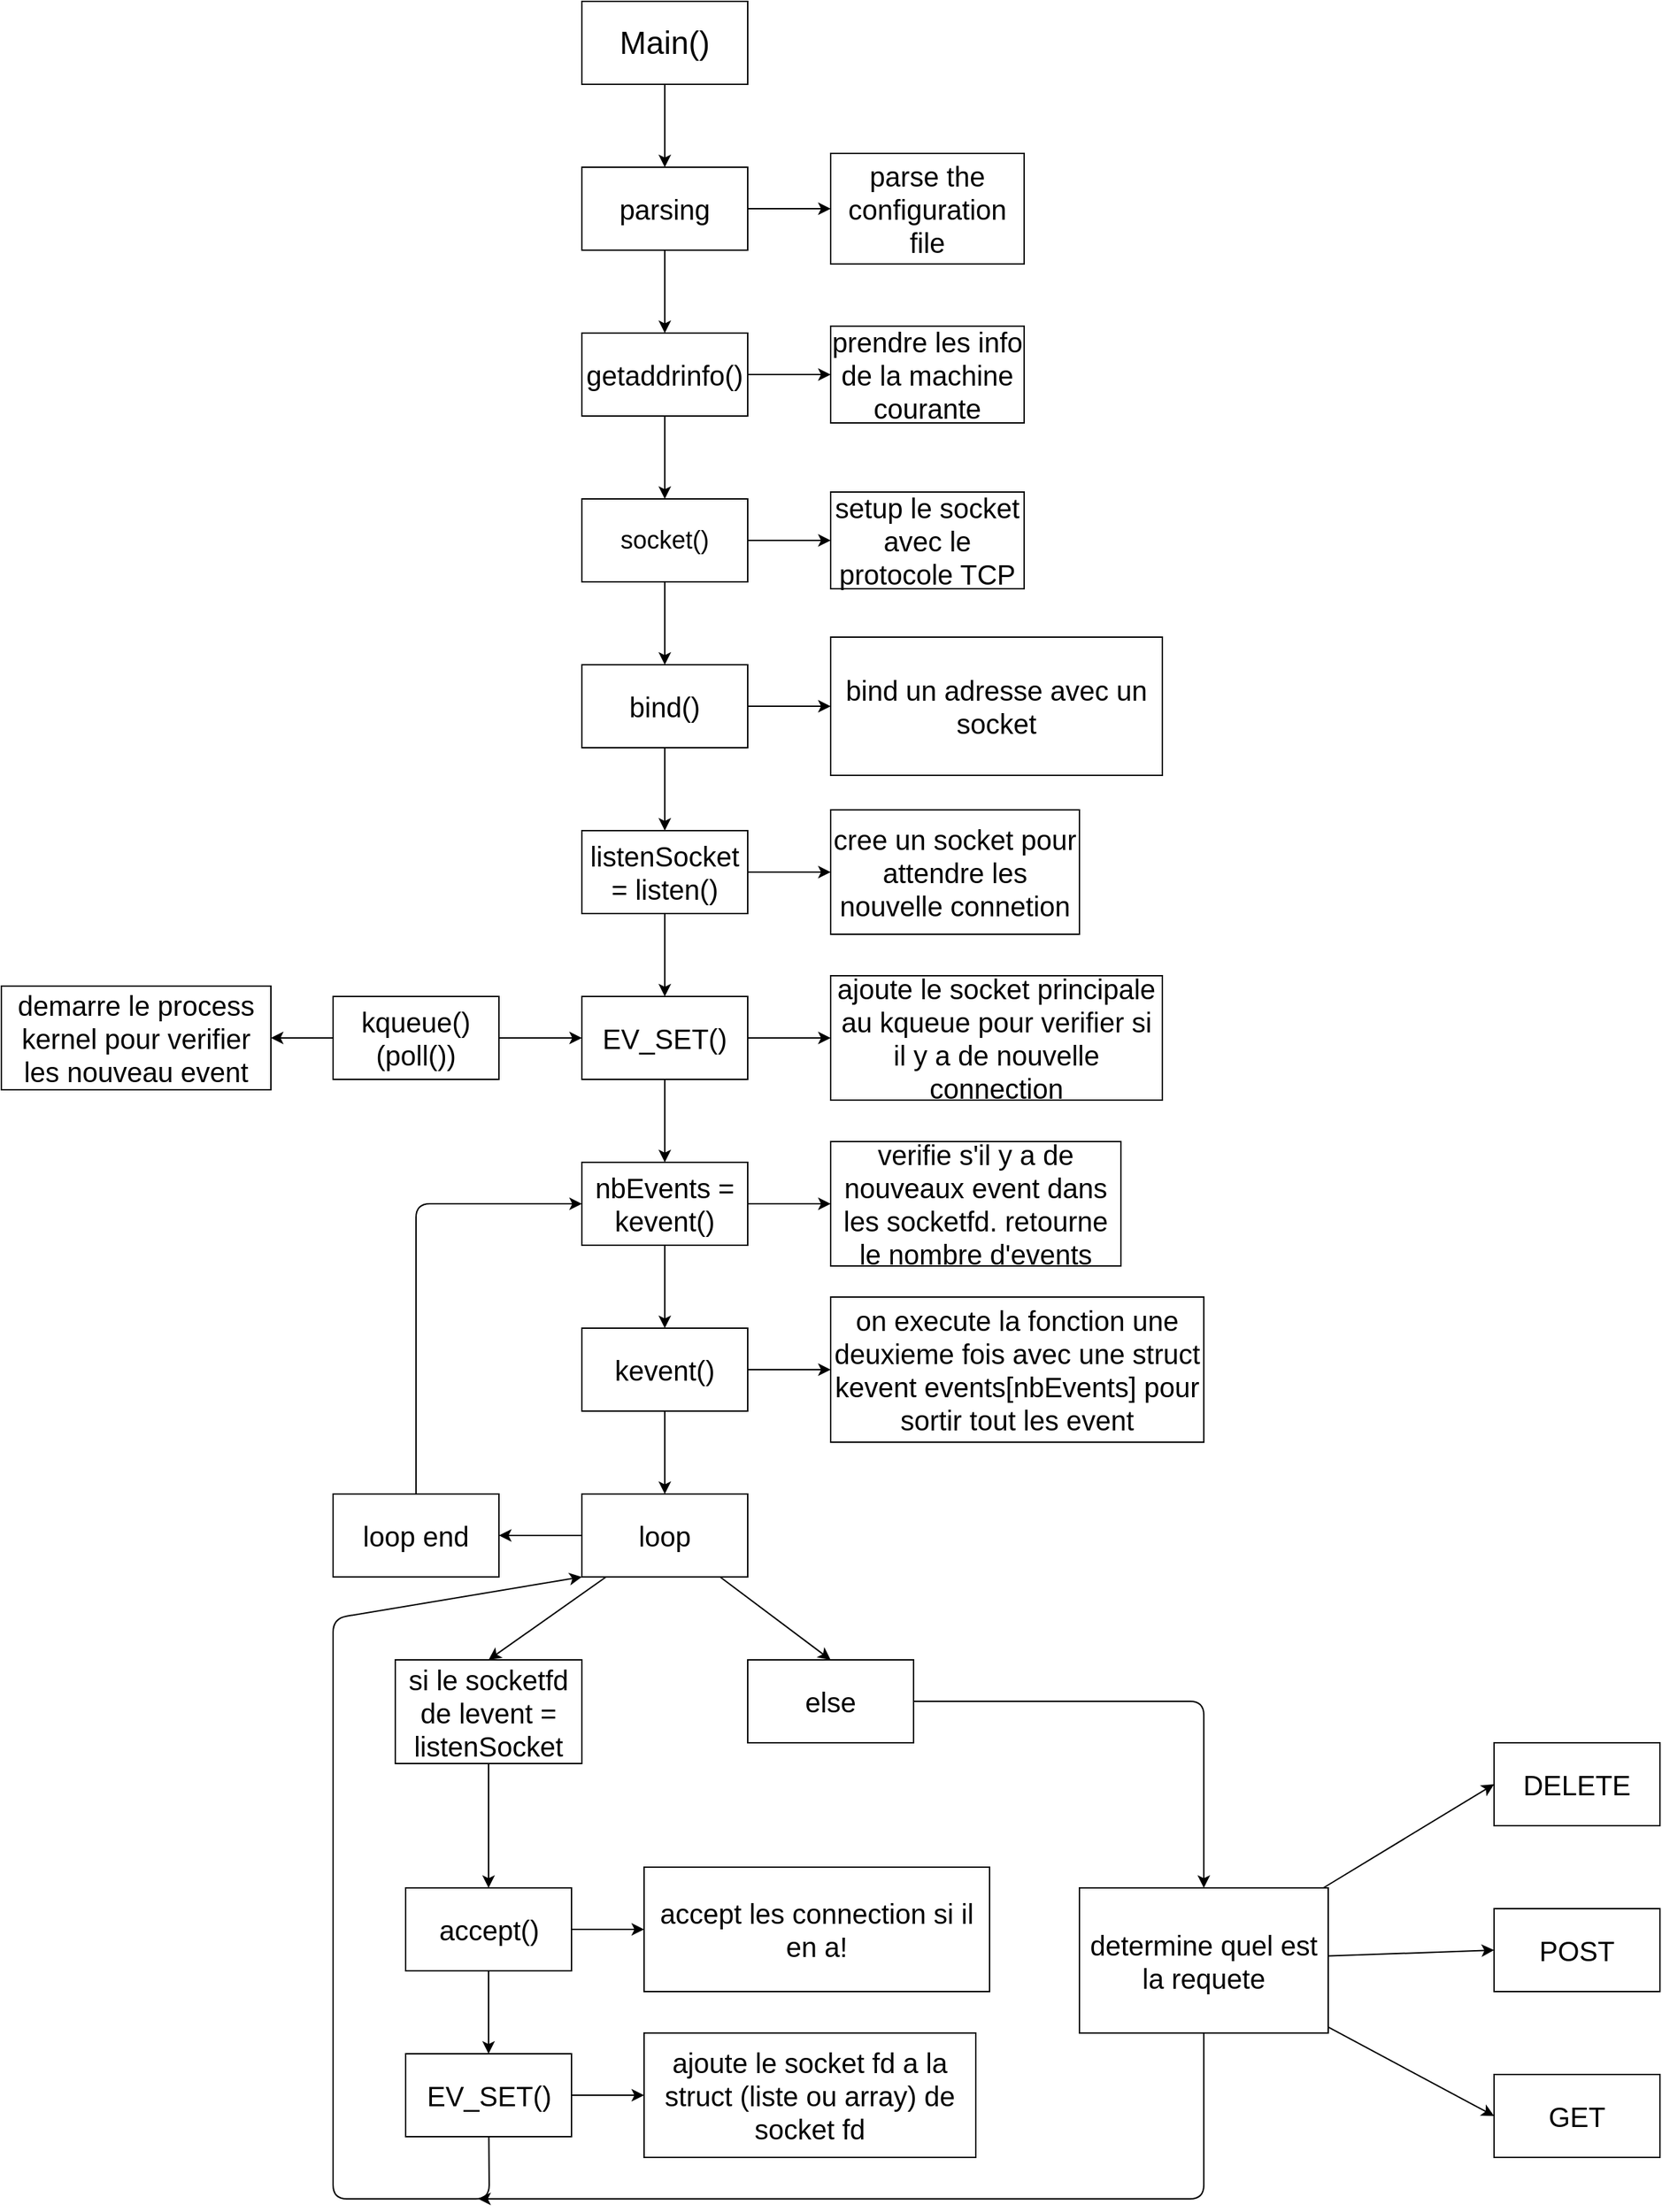 <mxfile>
    <diagram id="mGkCh0MZM_MX9itB6DDW" name="Page-1">
        <mxGraphModel dx="11616" dy="840" grid="1" gridSize="15" guides="1" tooltips="1" connect="1" arrows="1" fold="1" page="1" pageScale="1" pageWidth="10000" pageHeight="10000" math="0" shadow="0">
            <root>
                <mxCell id="0"/>
                <mxCell id="1" parent="0"/>
                <mxCell id="14" style="edgeStyle=none;html=1;entryX=0.5;entryY=0;entryDx=0;entryDy=0;fontSize=20;" parent="1" source="2" target="13" edge="1">
                    <mxGeometry relative="1" as="geometry"/>
                </mxCell>
                <mxCell id="2" value="&lt;font style=&quot;font-size: 23px;&quot;&gt;Main()&lt;/font&gt;" style="whiteSpace=wrap;html=1;" parent="1" vertex="1">
                    <mxGeometry x="360" y="300" width="120" height="60" as="geometry"/>
                </mxCell>
                <mxCell id="7" style="edgeStyle=none;html=1;entryX=0.5;entryY=0;entryDx=0;entryDy=0;fontSize=18;" parent="1" source="3" target="5" edge="1">
                    <mxGeometry relative="1" as="geometry"/>
                </mxCell>
                <mxCell id="19" style="edgeStyle=none;html=1;entryX=0;entryY=0.5;entryDx=0;entryDy=0;fontSize=20;" parent="1" source="3" target="18" edge="1">
                    <mxGeometry relative="1" as="geometry"/>
                </mxCell>
                <mxCell id="3" value="&lt;font style=&quot;font-size: 20px;&quot;&gt;getaddrinfo()&lt;/font&gt;" style="whiteSpace=wrap;html=1;fontSize=23;" parent="1" vertex="1">
                    <mxGeometry x="360" y="540" width="120" height="60" as="geometry"/>
                </mxCell>
                <mxCell id="10" style="edgeStyle=none;html=1;fontSize=20;" parent="1" source="5" target="9" edge="1">
                    <mxGeometry relative="1" as="geometry"/>
                </mxCell>
                <mxCell id="22" style="edgeStyle=none;html=1;entryX=0;entryY=0.5;entryDx=0;entryDy=0;fontSize=20;" parent="1" source="5" target="21" edge="1">
                    <mxGeometry relative="1" as="geometry"/>
                </mxCell>
                <mxCell id="5" value="socket()" style="whiteSpace=wrap;html=1;fontSize=18;" parent="1" vertex="1">
                    <mxGeometry x="360" y="660" width="120" height="60" as="geometry"/>
                </mxCell>
                <mxCell id="12" style="edgeStyle=none;html=1;fontSize=20;" parent="1" source="9" target="11" edge="1">
                    <mxGeometry relative="1" as="geometry"/>
                </mxCell>
                <mxCell id="24" style="edgeStyle=none;html=1;entryX=0;entryY=0.5;entryDx=0;entryDy=0;fontSize=20;" parent="1" source="9" target="23" edge="1">
                    <mxGeometry relative="1" as="geometry"/>
                </mxCell>
                <mxCell id="9" value="bind()" style="whiteSpace=wrap;html=1;fontSize=20;" parent="1" vertex="1">
                    <mxGeometry x="360" y="780" width="120" height="60" as="geometry"/>
                </mxCell>
                <mxCell id="26" style="edgeStyle=none;html=1;fontSize=20;" parent="1" source="11" target="25" edge="1">
                    <mxGeometry relative="1" as="geometry"/>
                </mxCell>
                <mxCell id="73" style="edgeStyle=none;html=1;fontSize=20;" edge="1" parent="1" source="11" target="64">
                    <mxGeometry relative="1" as="geometry"/>
                </mxCell>
                <mxCell id="11" value="listenSocket = listen()" style="whiteSpace=wrap;html=1;fontSize=20;" parent="1" vertex="1">
                    <mxGeometry x="360" y="900" width="120" height="60" as="geometry"/>
                </mxCell>
                <mxCell id="15" style="edgeStyle=none;html=1;fontSize=20;" parent="1" source="13" target="3" edge="1">
                    <mxGeometry relative="1" as="geometry"/>
                </mxCell>
                <mxCell id="17" style="edgeStyle=none;html=1;fontSize=20;" parent="1" source="13" target="16" edge="1">
                    <mxGeometry relative="1" as="geometry"/>
                </mxCell>
                <mxCell id="13" value="parsing" style="whiteSpace=wrap;html=1;fontSize=20;" parent="1" vertex="1">
                    <mxGeometry x="360" y="420" width="120" height="60" as="geometry"/>
                </mxCell>
                <mxCell id="16" value="parse the configuration file" style="whiteSpace=wrap;html=1;fontSize=20;" parent="1" vertex="1">
                    <mxGeometry x="540" y="410" width="140" height="80" as="geometry"/>
                </mxCell>
                <mxCell id="18" value="prendre les info de la machine courante" style="whiteSpace=wrap;html=1;fontSize=20;" parent="1" vertex="1">
                    <mxGeometry x="540" y="535" width="140" height="70" as="geometry"/>
                </mxCell>
                <mxCell id="21" value="setup le socket avec le protocole TCP" style="whiteSpace=wrap;html=1;fontSize=20;" parent="1" vertex="1">
                    <mxGeometry x="540" y="655" width="140" height="70" as="geometry"/>
                </mxCell>
                <mxCell id="23" value="bind un adresse avec un socket" style="whiteSpace=wrap;html=1;fontSize=20;" parent="1" vertex="1">
                    <mxGeometry x="540" y="760" width="240" height="100" as="geometry"/>
                </mxCell>
                <mxCell id="25" value="cree un socket pour attendre les nouvelle connetion" style="whiteSpace=wrap;html=1;fontSize=20;" parent="1" vertex="1">
                    <mxGeometry x="540" y="885" width="180" height="90" as="geometry"/>
                </mxCell>
                <mxCell id="29" style="edgeStyle=none;html=1;fontSize=20;" parent="1" source="27" target="28" edge="1">
                    <mxGeometry relative="1" as="geometry"/>
                </mxCell>
                <mxCell id="62" style="edgeStyle=none;html=1;entryX=0.5;entryY=0;entryDx=0;entryDy=0;fontSize=20;" edge="1" parent="1" source="27" target="58">
                    <mxGeometry relative="1" as="geometry"/>
                </mxCell>
                <mxCell id="27" value="accept()" style="whiteSpace=wrap;html=1;fontSize=20;" parent="1" vertex="1">
                    <mxGeometry x="232.5" y="1665" width="120" height="60" as="geometry"/>
                </mxCell>
                <mxCell id="28" value="accept les connection si il en a!" style="whiteSpace=wrap;html=1;fontSize=20;" parent="1" vertex="1">
                    <mxGeometry x="405" y="1650" width="250" height="90" as="geometry"/>
                </mxCell>
                <mxCell id="70" style="edgeStyle=none;html=1;entryX=1;entryY=0.5;entryDx=0;entryDy=0;fontSize=20;" edge="1" parent="1" source="31" target="34">
                    <mxGeometry relative="1" as="geometry"/>
                </mxCell>
                <mxCell id="72" style="edgeStyle=none;html=1;entryX=0;entryY=0.5;entryDx=0;entryDy=0;fontSize=20;" edge="1" parent="1" source="31" target="64">
                    <mxGeometry relative="1" as="geometry"/>
                </mxCell>
                <mxCell id="31" value="kqueue()&lt;br&gt;(poll())" style="whiteSpace=wrap;html=1;fontSize=20;" vertex="1" parent="1">
                    <mxGeometry x="180" y="1020" width="120" height="60" as="geometry"/>
                </mxCell>
                <mxCell id="34" value="demarre le process kernel pour verifier les nouveau event" style="whiteSpace=wrap;html=1;fontSize=20;" vertex="1" parent="1">
                    <mxGeometry x="-60" y="1012.5" width="195" height="75" as="geometry"/>
                </mxCell>
                <mxCell id="36" value="GET" style="whiteSpace=wrap;html=1;fontSize=20;" vertex="1" parent="1">
                    <mxGeometry x="1020" y="1800" width="120" height="60" as="geometry"/>
                </mxCell>
                <mxCell id="37" value="POST" style="whiteSpace=wrap;html=1;fontSize=20;" vertex="1" parent="1">
                    <mxGeometry x="1020" y="1680" width="120" height="60" as="geometry"/>
                </mxCell>
                <mxCell id="38" value="DELETE" style="whiteSpace=wrap;html=1;fontSize=20;" vertex="1" parent="1">
                    <mxGeometry x="1020" y="1560" width="120" height="60" as="geometry"/>
                </mxCell>
                <mxCell id="89" style="edgeStyle=none;html=1;entryX=0;entryY=0.5;entryDx=0;entryDy=0;fontSize=20;" edge="1" parent="1" source="43" target="38">
                    <mxGeometry relative="1" as="geometry"/>
                </mxCell>
                <mxCell id="90" style="edgeStyle=none;html=1;entryX=0;entryY=0.5;entryDx=0;entryDy=0;fontSize=20;" edge="1" parent="1" source="43" target="37">
                    <mxGeometry relative="1" as="geometry"/>
                </mxCell>
                <mxCell id="91" style="edgeStyle=none;html=1;entryX=0;entryY=0.5;entryDx=0;entryDy=0;fontSize=20;" edge="1" parent="1" source="43" target="36">
                    <mxGeometry relative="1" as="geometry"/>
                </mxCell>
                <mxCell id="98" style="edgeStyle=none;html=1;fontSize=20;" edge="1" parent="1" source="43">
                    <mxGeometry relative="1" as="geometry">
                        <mxPoint x="285" y="1890" as="targetPoint"/>
                        <Array as="points">
                            <mxPoint x="810" y="1890"/>
                        </Array>
                    </mxGeometry>
                </mxCell>
                <mxCell id="43" value="determine quel est la requete" style="whiteSpace=wrap;html=1;fontSize=20;" vertex="1" parent="1">
                    <mxGeometry x="720" y="1665" width="180" height="105" as="geometry"/>
                </mxCell>
                <mxCell id="61" style="edgeStyle=none;html=1;entryX=0;entryY=0.5;entryDx=0;entryDy=0;fontSize=20;" edge="1" parent="1" source="58" target="60">
                    <mxGeometry relative="1" as="geometry"/>
                </mxCell>
                <mxCell id="87" style="edgeStyle=none;html=1;fontSize=20;entryX=0;entryY=1;entryDx=0;entryDy=0;" edge="1" parent="1" source="58" target="79">
                    <mxGeometry relative="1" as="geometry">
                        <mxPoint x="150" y="1410" as="targetPoint"/>
                        <Array as="points">
                            <mxPoint x="293" y="1890"/>
                            <mxPoint x="180" y="1890"/>
                            <mxPoint x="180" y="1680"/>
                            <mxPoint x="180" y="1470"/>
                        </Array>
                    </mxGeometry>
                </mxCell>
                <mxCell id="58" value="EV_SET()" style="whiteSpace=wrap;html=1;fontSize=20;" vertex="1" parent="1">
                    <mxGeometry x="232.5" y="1785" width="120" height="60" as="geometry"/>
                </mxCell>
                <mxCell id="60" value="ajoute le socket fd a la struct (liste ou array) de socket fd" style="whiteSpace=wrap;html=1;fontSize=20;" vertex="1" parent="1">
                    <mxGeometry x="405" y="1770" width="240" height="90" as="geometry"/>
                </mxCell>
                <mxCell id="63" style="edgeStyle=none;html=1;entryX=0;entryY=0.5;entryDx=0;entryDy=0;fontSize=20;" edge="1" parent="1" source="64" target="65">
                    <mxGeometry relative="1" as="geometry"/>
                </mxCell>
                <mxCell id="68" style="edgeStyle=none;html=1;entryX=0.5;entryY=0;entryDx=0;entryDy=0;fontSize=20;" edge="1" parent="1" source="64" target="67">
                    <mxGeometry relative="1" as="geometry"/>
                </mxCell>
                <mxCell id="64" value="EV_SET()" style="whiteSpace=wrap;html=1;fontSize=20;" vertex="1" parent="1">
                    <mxGeometry x="360" y="1020" width="120" height="60" as="geometry"/>
                </mxCell>
                <mxCell id="65" value="ajoute le socket principale au kqueue pour verifier si il y a de nouvelle connection" style="whiteSpace=wrap;html=1;fontSize=20;" vertex="1" parent="1">
                    <mxGeometry x="540" y="1005" width="240" height="90" as="geometry"/>
                </mxCell>
                <mxCell id="71" style="edgeStyle=none;html=1;entryX=0;entryY=0.5;entryDx=0;entryDy=0;fontSize=20;" edge="1" parent="1" source="67" target="69">
                    <mxGeometry relative="1" as="geometry"/>
                </mxCell>
                <mxCell id="78" style="edgeStyle=none;html=1;entryX=0.5;entryY=0;entryDx=0;entryDy=0;fontSize=20;" edge="1" parent="1" source="67" target="75">
                    <mxGeometry relative="1" as="geometry"/>
                </mxCell>
                <mxCell id="67" value="nbEvents = kevent()" style="whiteSpace=wrap;html=1;fontSize=20;" vertex="1" parent="1">
                    <mxGeometry x="360" y="1140" width="120" height="60" as="geometry"/>
                </mxCell>
                <mxCell id="69" value="verifie s'il y a de nouveaux event dans les socketfd. retourne le nombre d'events" style="whiteSpace=wrap;html=1;fontSize=20;" vertex="1" parent="1">
                    <mxGeometry x="540" y="1125" width="210" height="90" as="geometry"/>
                </mxCell>
                <mxCell id="77" style="edgeStyle=none;html=1;fontSize=20;" edge="1" parent="1" source="75" target="76">
                    <mxGeometry relative="1" as="geometry"/>
                </mxCell>
                <mxCell id="80" style="edgeStyle=none;html=1;fontSize=20;" edge="1" parent="1" source="75" target="79">
                    <mxGeometry relative="1" as="geometry"/>
                </mxCell>
                <mxCell id="75" value="kevent()" style="whiteSpace=wrap;html=1;fontSize=20;" vertex="1" parent="1">
                    <mxGeometry x="360" y="1260" width="120" height="60" as="geometry"/>
                </mxCell>
                <mxCell id="76" value="on execute la fonction une deuxieme fois avec une struct kevent events[nbEvents] pour sortir tout les event" style="whiteSpace=wrap;html=1;fontSize=20;" vertex="1" parent="1">
                    <mxGeometry x="540" y="1237.5" width="270" height="105" as="geometry"/>
                </mxCell>
                <mxCell id="82" style="edgeStyle=none;html=1;entryX=0.5;entryY=0;entryDx=0;entryDy=0;fontSize=20;" edge="1" parent="1" source="79" target="81">
                    <mxGeometry relative="1" as="geometry"/>
                </mxCell>
                <mxCell id="84" style="edgeStyle=none;html=1;entryX=0.5;entryY=0;entryDx=0;entryDy=0;fontSize=20;" edge="1" parent="1" source="79" target="83">
                    <mxGeometry relative="1" as="geometry"/>
                </mxCell>
                <mxCell id="95" style="edgeStyle=none;html=1;fontSize=20;" edge="1" parent="1" source="79" target="94">
                    <mxGeometry relative="1" as="geometry"/>
                </mxCell>
                <mxCell id="79" value="loop" style="whiteSpace=wrap;html=1;fontSize=20;" vertex="1" parent="1">
                    <mxGeometry x="360" y="1380" width="120" height="60" as="geometry"/>
                </mxCell>
                <mxCell id="85" style="edgeStyle=none;html=1;fontSize=20;" edge="1" parent="1" source="81" target="27">
                    <mxGeometry relative="1" as="geometry"/>
                </mxCell>
                <mxCell id="81" value="si le socketfd de levent = listenSocket" style="whiteSpace=wrap;html=1;fontSize=20;" vertex="1" parent="1">
                    <mxGeometry x="225" y="1500" width="135" height="75" as="geometry"/>
                </mxCell>
                <mxCell id="88" style="edgeStyle=none;html=1;entryX=0.5;entryY=0;entryDx=0;entryDy=0;fontSize=20;" edge="1" parent="1" source="83" target="43">
                    <mxGeometry relative="1" as="geometry">
                        <Array as="points">
                            <mxPoint x="810" y="1530"/>
                        </Array>
                    </mxGeometry>
                </mxCell>
                <mxCell id="83" value="else" style="whiteSpace=wrap;html=1;fontSize=20;" vertex="1" parent="1">
                    <mxGeometry x="480" y="1500" width="120" height="60" as="geometry"/>
                </mxCell>
                <mxCell id="96" style="edgeStyle=none;html=1;entryX=0;entryY=0.5;entryDx=0;entryDy=0;fontSize=20;" edge="1" parent="1" source="94" target="67">
                    <mxGeometry relative="1" as="geometry">
                        <Array as="points">
                            <mxPoint x="240" y="1170"/>
                        </Array>
                    </mxGeometry>
                </mxCell>
                <mxCell id="94" value="loop end" style="whiteSpace=wrap;html=1;fontSize=20;" vertex="1" parent="1">
                    <mxGeometry x="180" y="1380" width="120" height="60" as="geometry"/>
                </mxCell>
            </root>
        </mxGraphModel>
    </diagram>
</mxfile>